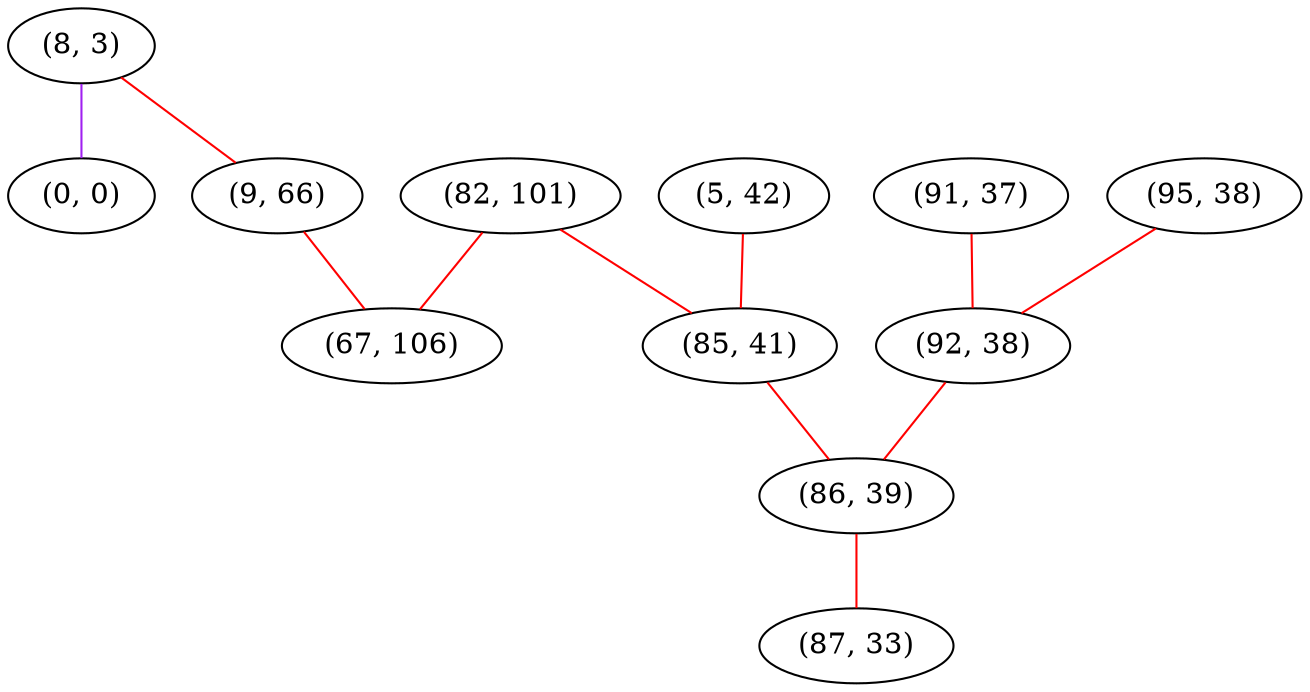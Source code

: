 graph "" {
"(8, 3)";
"(0, 0)";
"(5, 42)";
"(9, 66)";
"(82, 101)";
"(91, 37)";
"(95, 38)";
"(92, 38)";
"(85, 41)";
"(86, 39)";
"(87, 33)";
"(67, 106)";
"(8, 3)" -- "(9, 66)"  [color=red, key=0, weight=1];
"(8, 3)" -- "(0, 0)"  [color=purple, key=0, weight=4];
"(5, 42)" -- "(85, 41)"  [color=red, key=0, weight=1];
"(9, 66)" -- "(67, 106)"  [color=red, key=0, weight=1];
"(82, 101)" -- "(85, 41)"  [color=red, key=0, weight=1];
"(82, 101)" -- "(67, 106)"  [color=red, key=0, weight=1];
"(91, 37)" -- "(92, 38)"  [color=red, key=0, weight=1];
"(95, 38)" -- "(92, 38)"  [color=red, key=0, weight=1];
"(92, 38)" -- "(86, 39)"  [color=red, key=0, weight=1];
"(85, 41)" -- "(86, 39)"  [color=red, key=0, weight=1];
"(86, 39)" -- "(87, 33)"  [color=red, key=0, weight=1];
}

